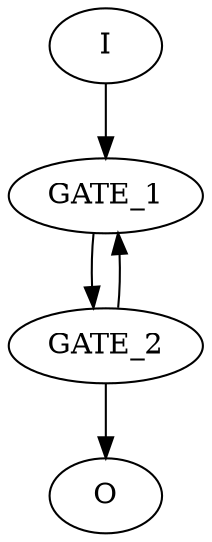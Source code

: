 
digraph test {

I [LABEL = "INPUT"];

GATE_1 [LABEL = "AND" ];
GATE_2 [LABEL = "NOT" ];

O [LABEL = "OUTPUT"];

I -> GATE_1 ;
GATE_1 -> GATE_2 ;
GATE_2 -> O ;
GATE_2 -> GATE_1 ;

}

